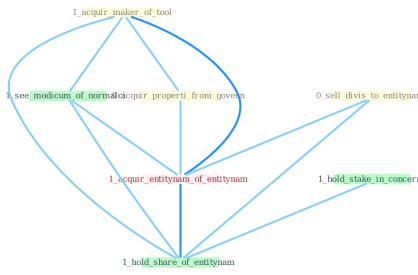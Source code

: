 Graph G{ 
    node
    [shape=polygon,style=filled,width=.5,height=.06,color="#BDFCC9",fixedsize=true,fontsize=4,
    fontcolor="#2f4f4f"];
    {node
    [color="#ffffe0", fontcolor="#8b7d6b"] "1_acquir_maker_of_tool " "0_acquir_properti_from_govern " "0_sell_divis_to_entitynam "}
{node [color="#fff0f5", fontcolor="#b22222"] "1_acquir_entitynam_of_entitynam "}
edge [color="#B0E2FF"];

	"1_acquir_maker_of_tool " -- "0_acquir_properti_from_govern " [w="1", color="#87cefa" ];
	"1_acquir_maker_of_tool " -- "1_see_modicum_of_normalci " [w="1", color="#87cefa" ];
	"1_acquir_maker_of_tool " -- "1_acquir_entitynam_of_entitynam " [w="2", color="#1e90ff" , len=0.8];
	"1_acquir_maker_of_tool " -- "1_hold_share_of_entitynam " [w="1", color="#87cefa" ];
	"0_acquir_properti_from_govern " -- "1_acquir_entitynam_of_entitynam " [w="1", color="#87cefa" ];
	"0_sell_divis_to_entitynam " -- "1_acquir_entitynam_of_entitynam " [w="1", color="#87cefa" ];
	"0_sell_divis_to_entitynam " -- "1_hold_share_of_entitynam " [w="1", color="#87cefa" ];
	"1_hold_stake_in_concern " -- "1_hold_share_of_entitynam " [w="1", color="#87cefa" ];
	"1_see_modicum_of_normalci " -- "1_acquir_entitynam_of_entitynam " [w="1", color="#87cefa" ];
	"1_see_modicum_of_normalci " -- "1_hold_share_of_entitynam " [w="1", color="#87cefa" ];
	"1_acquir_entitynam_of_entitynam " -- "1_hold_share_of_entitynam " [w="2", color="#1e90ff" , len=0.8];
}